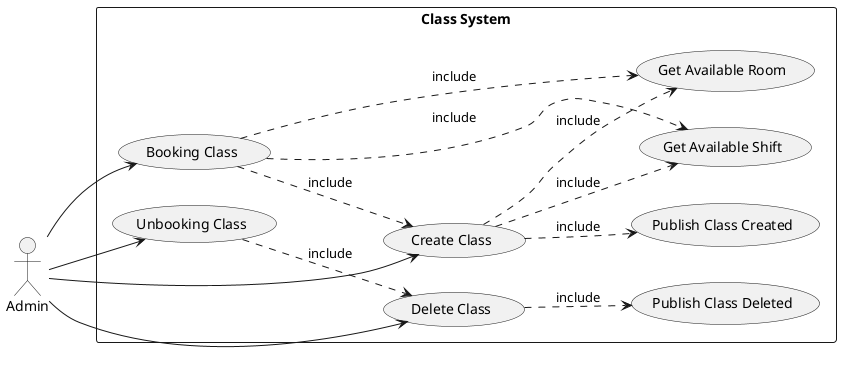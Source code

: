 @startuml ClassSubSystem

left to right direction

skinparam Monochrome true
skinparam Shadowing false
skinparam packageStyle rectangle

actor Admin

rectangle "Class System" {
    Admin --> (Create Class)
    Admin --> (Delete Class)
    Admin --> (Booking Class)
    Admin --> (Unbooking Class)

    (Create Class) ..> (Publish Class Created) : include
    (Delete Class) ..> (Publish Class Deleted) : include

    (Booking Class) ..> (Create Class) : include
    (Unbooking Class) ..> (Delete Class) : include

    (Create Class) ..> (Get Available Shift) : include
    (Create Class) ..> (Get Available Room) : include
    (Booking Class) ..> (Get Available Shift) : include
    (Booking Class) ..> (Get Available Room) : include
}

@enduml